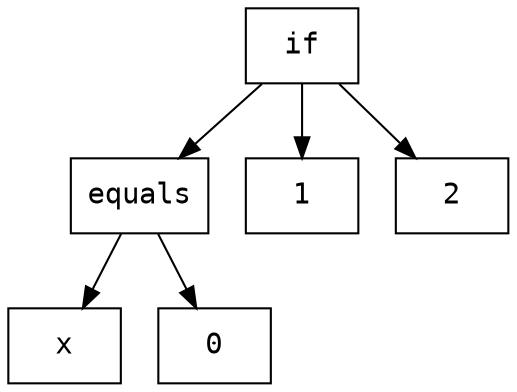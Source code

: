 digraph G {
    I[ label="if", shape="rectangle", fontname="courier" ];
    P[ label="equals", shape="rectangle", fontname="courier" ];
    A[ label="x", shape="rectangle", fontname="courier" ];
    B[ label="0", shape="rectangle", fontname="courier" ];
    T[ label="1", shape="rectangle", fontname="courier" ];
    F[ label="2", shape="rectangle", fontname="courier" ];

    I -> P;
    P -> A;
    P -> B;
    I -> T;
    I -> F;
}